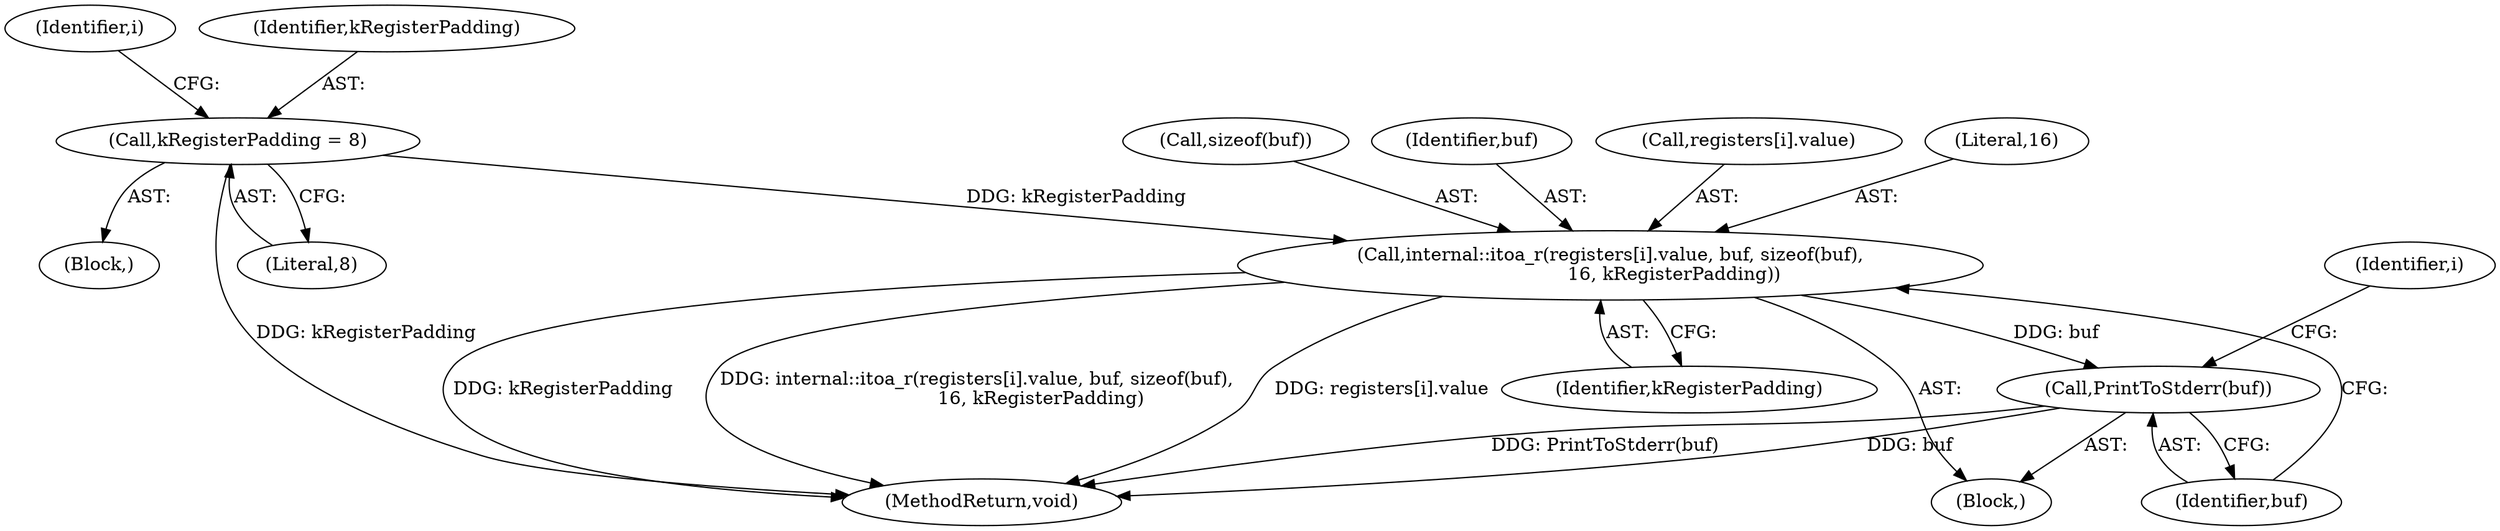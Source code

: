 digraph "0_Chrome_805eabb91d386c86bd64336c7643f6dfa864151d@array" {
"1000418" [label="(Call,internal::itoa_r(registers[i].value, buf, sizeof(buf),\n                      16, kRegisterPadding))"];
"1000397" [label="(Call,kRegisterPadding = 8)"];
"1000429" [label="(Call,PrintToStderr(buf))"];
"1000424" [label="(Identifier,buf)"];
"1000403" [label="(Identifier,i)"];
"1000428" [label="(Identifier,kRegisterPadding)"];
"1000418" [label="(Call,internal::itoa_r(registers[i].value, buf, sizeof(buf),\n                      16, kRegisterPadding))"];
"1000419" [label="(Call,registers[i].value)"];
"1000445" [label="(MethodReturn,void)"];
"1000429" [label="(Call,PrintToStderr(buf))"];
"1000399" [label="(Literal,8)"];
"1000104" [label="(Block,)"];
"1000430" [label="(Identifier,buf)"];
"1000435" [label="(Identifier,i)"];
"1000427" [label="(Literal,16)"];
"1000397" [label="(Call,kRegisterPadding = 8)"];
"1000425" [label="(Call,sizeof(buf))"];
"1000398" [label="(Identifier,kRegisterPadding)"];
"1000411" [label="(Block,)"];
"1000418" -> "1000411"  [label="AST: "];
"1000418" -> "1000428"  [label="CFG: "];
"1000419" -> "1000418"  [label="AST: "];
"1000424" -> "1000418"  [label="AST: "];
"1000425" -> "1000418"  [label="AST: "];
"1000427" -> "1000418"  [label="AST: "];
"1000428" -> "1000418"  [label="AST: "];
"1000430" -> "1000418"  [label="CFG: "];
"1000418" -> "1000445"  [label="DDG: kRegisterPadding"];
"1000418" -> "1000445"  [label="DDG: internal::itoa_r(registers[i].value, buf, sizeof(buf),\n                      16, kRegisterPadding)"];
"1000418" -> "1000445"  [label="DDG: registers[i].value"];
"1000397" -> "1000418"  [label="DDG: kRegisterPadding"];
"1000418" -> "1000429"  [label="DDG: buf"];
"1000397" -> "1000104"  [label="AST: "];
"1000397" -> "1000399"  [label="CFG: "];
"1000398" -> "1000397"  [label="AST: "];
"1000399" -> "1000397"  [label="AST: "];
"1000403" -> "1000397"  [label="CFG: "];
"1000397" -> "1000445"  [label="DDG: kRegisterPadding"];
"1000429" -> "1000411"  [label="AST: "];
"1000429" -> "1000430"  [label="CFG: "];
"1000430" -> "1000429"  [label="AST: "];
"1000435" -> "1000429"  [label="CFG: "];
"1000429" -> "1000445"  [label="DDG: buf"];
"1000429" -> "1000445"  [label="DDG: PrintToStderr(buf)"];
}
